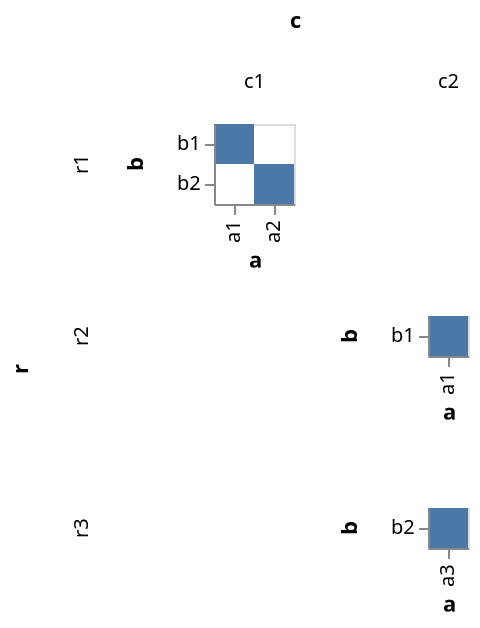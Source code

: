 {
  "$schema": "https://vega.github.io/schema/vega/v4.json",
  "autosize": "pad",
  "padding": 5,
  "data": [
    {
      "name": "source_0",
      "values": [
        {"r": "r1", "c": "c1", "a": "a1", "b": "b1"},
        {"r": "r1", "c": "c1", "a": "a2", "b": "b2"},
        {"r": "r2", "c": "c2", "a": "a1", "b": "b1"},
        {"r": "r3", "c": "c2", "a": "a3", "b": "b2"}
      ]
    },
    {
      "name": "cross_column_domain_row_domain",
      "source": "source_0",
      "transform": [
        {
          "type": "aggregate",
          "groupby": ["c", "r"],
          "fields": ["a", "b"],
          "ops": ["distinct", "distinct"]
        }
      ]
    },
    {
      "name": "column_domain",
      "source": "cross_column_domain_row_domain",
      "transform": [
        {
          "type": "aggregate",
          "groupby": ["c"],
          "fields": ["distinct_a"],
          "ops": ["max"],
          "as": ["distinct_a"]
        }
      ]
    },
    {
      "name": "row_domain",
      "source": "cross_column_domain_row_domain",
      "transform": [
        {
          "type": "aggregate",
          "groupby": ["r"],
          "fields": ["distinct_b"],
          "ops": ["max"],
          "as": ["distinct_b"]
        }
      ]
    }
  ],
  "signals": [
    {"name": "child_x_step", "value": 20},
    {"name": "child_y_step", "value": 20}
  ],
  "layout": {
    "padding": {"row": 20, "column": 20},
    "offset": {"rowTitle": 10, "columnTitle": 10},
    "columns": {"signal": "length(data('column_domain'))"},
    "bounds": "full",
    "align": "all"
  },
  "marks": [
    {
      "name": "row-title",
      "type": "group",
      "role": "row-title",
      "title": {
        "text": "r",
        "offset": 10,
        "orient": "left",
        "style": "guide-title"
      }
    },
    {
      "name": "column-title",
      "type": "group",
      "role": "column-title",
      "title": {"text": "c", "offset": 10, "style": "guide-title"}
    },
    {
      "name": "row_header",
      "type": "group",
      "role": "row-header",
      "from": {"data": "row_domain"},
      "sort": {"field": "datum[\"r\"]", "order": "ascending"},
      "title": {
        "text": {"signal": "''+parent[\"r\"]"},
        "offset": 10,
        "orient": "left",
        "style": "guide-label",
        "baseline": "middle"
      },
      "encode": {
        "update": {
          "height": {
            "signal": "bandspace(datum[\"distinct_b\"], 0, 0) * child_y_step"
          }
        }
      }
    },
    {
      "name": "column_header",
      "type": "group",
      "role": "column-header",
      "from": {"data": "column_domain"},
      "sort": {"field": "datum[\"c\"]", "order": "ascending"},
      "title": {
        "text": {"signal": "''+parent[\"c\"]"},
        "offset": 10,
        "style": "guide-label",
        "baseline": "middle"
      },
      "encode": {
        "update": {
          "width": {
            "signal": "bandspace(datum[\"distinct_a\"], 0, 0) * child_x_step"
          }
        }
      }
    },
    {
      "name": "cell",
      "type": "group",
      "style": "cell",
      "from": {
        "facet": {
          "name": "facet",
          "data": "source_0",
          "groupby": ["r", "c"],
          "aggregate": {
            "cross": true,
            "fields": ["a", "b"],
            "ops": ["distinct", "distinct"],
            "as": ["distinct_a", "distinct_b"]
          }
        }
      },
      "sort": {
        "field": ["datum[\"r\"]", "datum[\"c\"]"],
        "order": ["ascending", "ascending"]
      },
      "encode": {
        "update": {
          "width": {
            "signal": "bandspace(datum[\"distinct_a\"], 0, 0) * child_x_step"
          },
          "height": {
            "signal": "bandspace(datum[\"distinct_b\"], 0, 0) * child_y_step"
          }
        }
      },
      "marks": [
        {
          "name": "child_marks",
          "type": "rect",
          "style": ["rect"],
          "from": {"data": "facet"},
          "encode": {
            "update": {
              "fill": {"value": "#4c78a8"},
              "tooltip": {
                "signal": "{\"b\": ''+datum[\"b\"], \"a\": ''+datum[\"a\"]}"
              },
              "x": {"scale": "child_x", "field": "a"},
              "width": {"scale": "child_x", "band": true},
              "y": {"scale": "child_y", "field": "b"},
              "height": {"scale": "child_y", "band": true}
            }
          }
        }
      ],
      "scales": [
        {
          "name": "child_x",
          "type": "band",
          "domain": {"data": "facet", "field": "a", "sort": true},
          "range": {"step": {"signal": "child_x_step"}},
          "paddingInner": 0,
          "paddingOuter": 0
        },
        {
          "name": "child_y",
          "type": "band",
          "domain": {"data": "facet", "field": "b", "sort": true},
          "range": {"step": {"signal": "child_y_step"}},
          "paddingInner": 0,
          "paddingOuter": 0
        }
      ],
      "axes": [
        {
          "scale": "child_x",
          "orient": "bottom",
          "grid": false,
          "title": "a",
          "labelAlign": "right",
          "labelAngle": 270,
          "labelBaseline": "middle",
          "zindex": 1
        },
        {
          "scale": "child_y",
          "orient": "left",
          "grid": false,
          "title": "b",
          "zindex": 1
        }
      ]
    }
  ],
  "config": {"axisY": {"minExtent": 30}}
}
